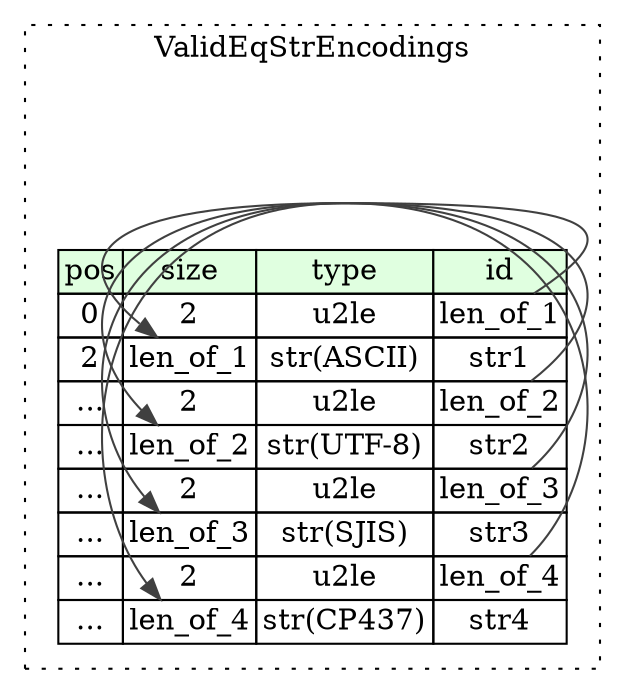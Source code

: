 digraph {
	rankdir=LR;
	node [shape=plaintext];
	subgraph cluster__valid_eq_str_encodings {
		label="ValidEqStrEncodings";
		graph[style=dotted];

		valid_eq_str_encodings__seq [label=<<TABLE BORDER="0" CELLBORDER="1" CELLSPACING="0">
			<TR><TD BGCOLOR="#E0FFE0">pos</TD><TD BGCOLOR="#E0FFE0">size</TD><TD BGCOLOR="#E0FFE0">type</TD><TD BGCOLOR="#E0FFE0">id</TD></TR>
			<TR><TD PORT="len_of_1_pos">0</TD><TD PORT="len_of_1_size">2</TD><TD>u2le</TD><TD PORT="len_of_1_type">len_of_1</TD></TR>
			<TR><TD PORT="str1_pos">2</TD><TD PORT="str1_size">len_of_1</TD><TD>str(ASCII)</TD><TD PORT="str1_type">str1</TD></TR>
			<TR><TD PORT="len_of_2_pos">...</TD><TD PORT="len_of_2_size">2</TD><TD>u2le</TD><TD PORT="len_of_2_type">len_of_2</TD></TR>
			<TR><TD PORT="str2_pos">...</TD><TD PORT="str2_size">len_of_2</TD><TD>str(UTF-8)</TD><TD PORT="str2_type">str2</TD></TR>
			<TR><TD PORT="len_of_3_pos">...</TD><TD PORT="len_of_3_size">2</TD><TD>u2le</TD><TD PORT="len_of_3_type">len_of_3</TD></TR>
			<TR><TD PORT="str3_pos">...</TD><TD PORT="str3_size">len_of_3</TD><TD>str(SJIS)</TD><TD PORT="str3_type">str3</TD></TR>
			<TR><TD PORT="len_of_4_pos">...</TD><TD PORT="len_of_4_size">2</TD><TD>u2le</TD><TD PORT="len_of_4_type">len_of_4</TD></TR>
			<TR><TD PORT="str4_pos">...</TD><TD PORT="str4_size">len_of_4</TD><TD>str(CP437)</TD><TD PORT="str4_type">str4</TD></TR>
		</TABLE>>];
	}
	valid_eq_str_encodings__seq:len_of_1_type -> valid_eq_str_encodings__seq:str1_size [color="#404040"];
	valid_eq_str_encodings__seq:len_of_2_type -> valid_eq_str_encodings__seq:str2_size [color="#404040"];
	valid_eq_str_encodings__seq:len_of_3_type -> valid_eq_str_encodings__seq:str3_size [color="#404040"];
	valid_eq_str_encodings__seq:len_of_4_type -> valid_eq_str_encodings__seq:str4_size [color="#404040"];
}
